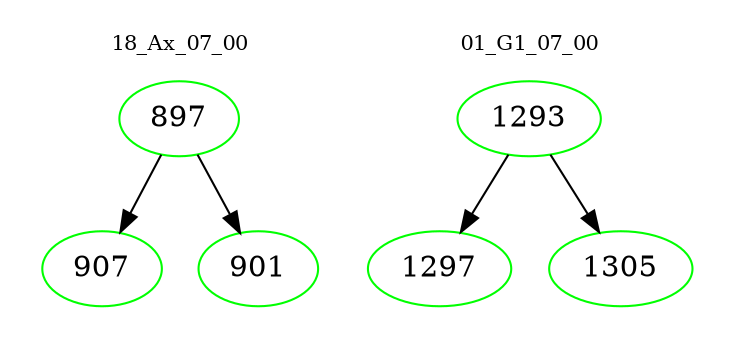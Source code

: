 digraph{
subgraph cluster_0 {
color = white
label = "18_Ax_07_00";
fontsize=10;
T0_897 [label="897", color="green"]
T0_897 -> T0_907 [color="black"]
T0_907 [label="907", color="green"]
T0_897 -> T0_901 [color="black"]
T0_901 [label="901", color="green"]
}
subgraph cluster_1 {
color = white
label = "01_G1_07_00";
fontsize=10;
T1_1293 [label="1293", color="green"]
T1_1293 -> T1_1297 [color="black"]
T1_1297 [label="1297", color="green"]
T1_1293 -> T1_1305 [color="black"]
T1_1305 [label="1305", color="green"]
}
}
